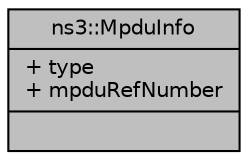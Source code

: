 digraph "ns3::MpduInfo"
{
  edge [fontname="Helvetica",fontsize="10",labelfontname="Helvetica",labelfontsize="10"];
  node [fontname="Helvetica",fontsize="10",shape=record];
  Node1 [label="{ns3::MpduInfo\n|+ type\l+ mpduRefNumber\l|}",height=0.2,width=0.4,color="black", fillcolor="grey75", style="filled", fontcolor="black"];
}
